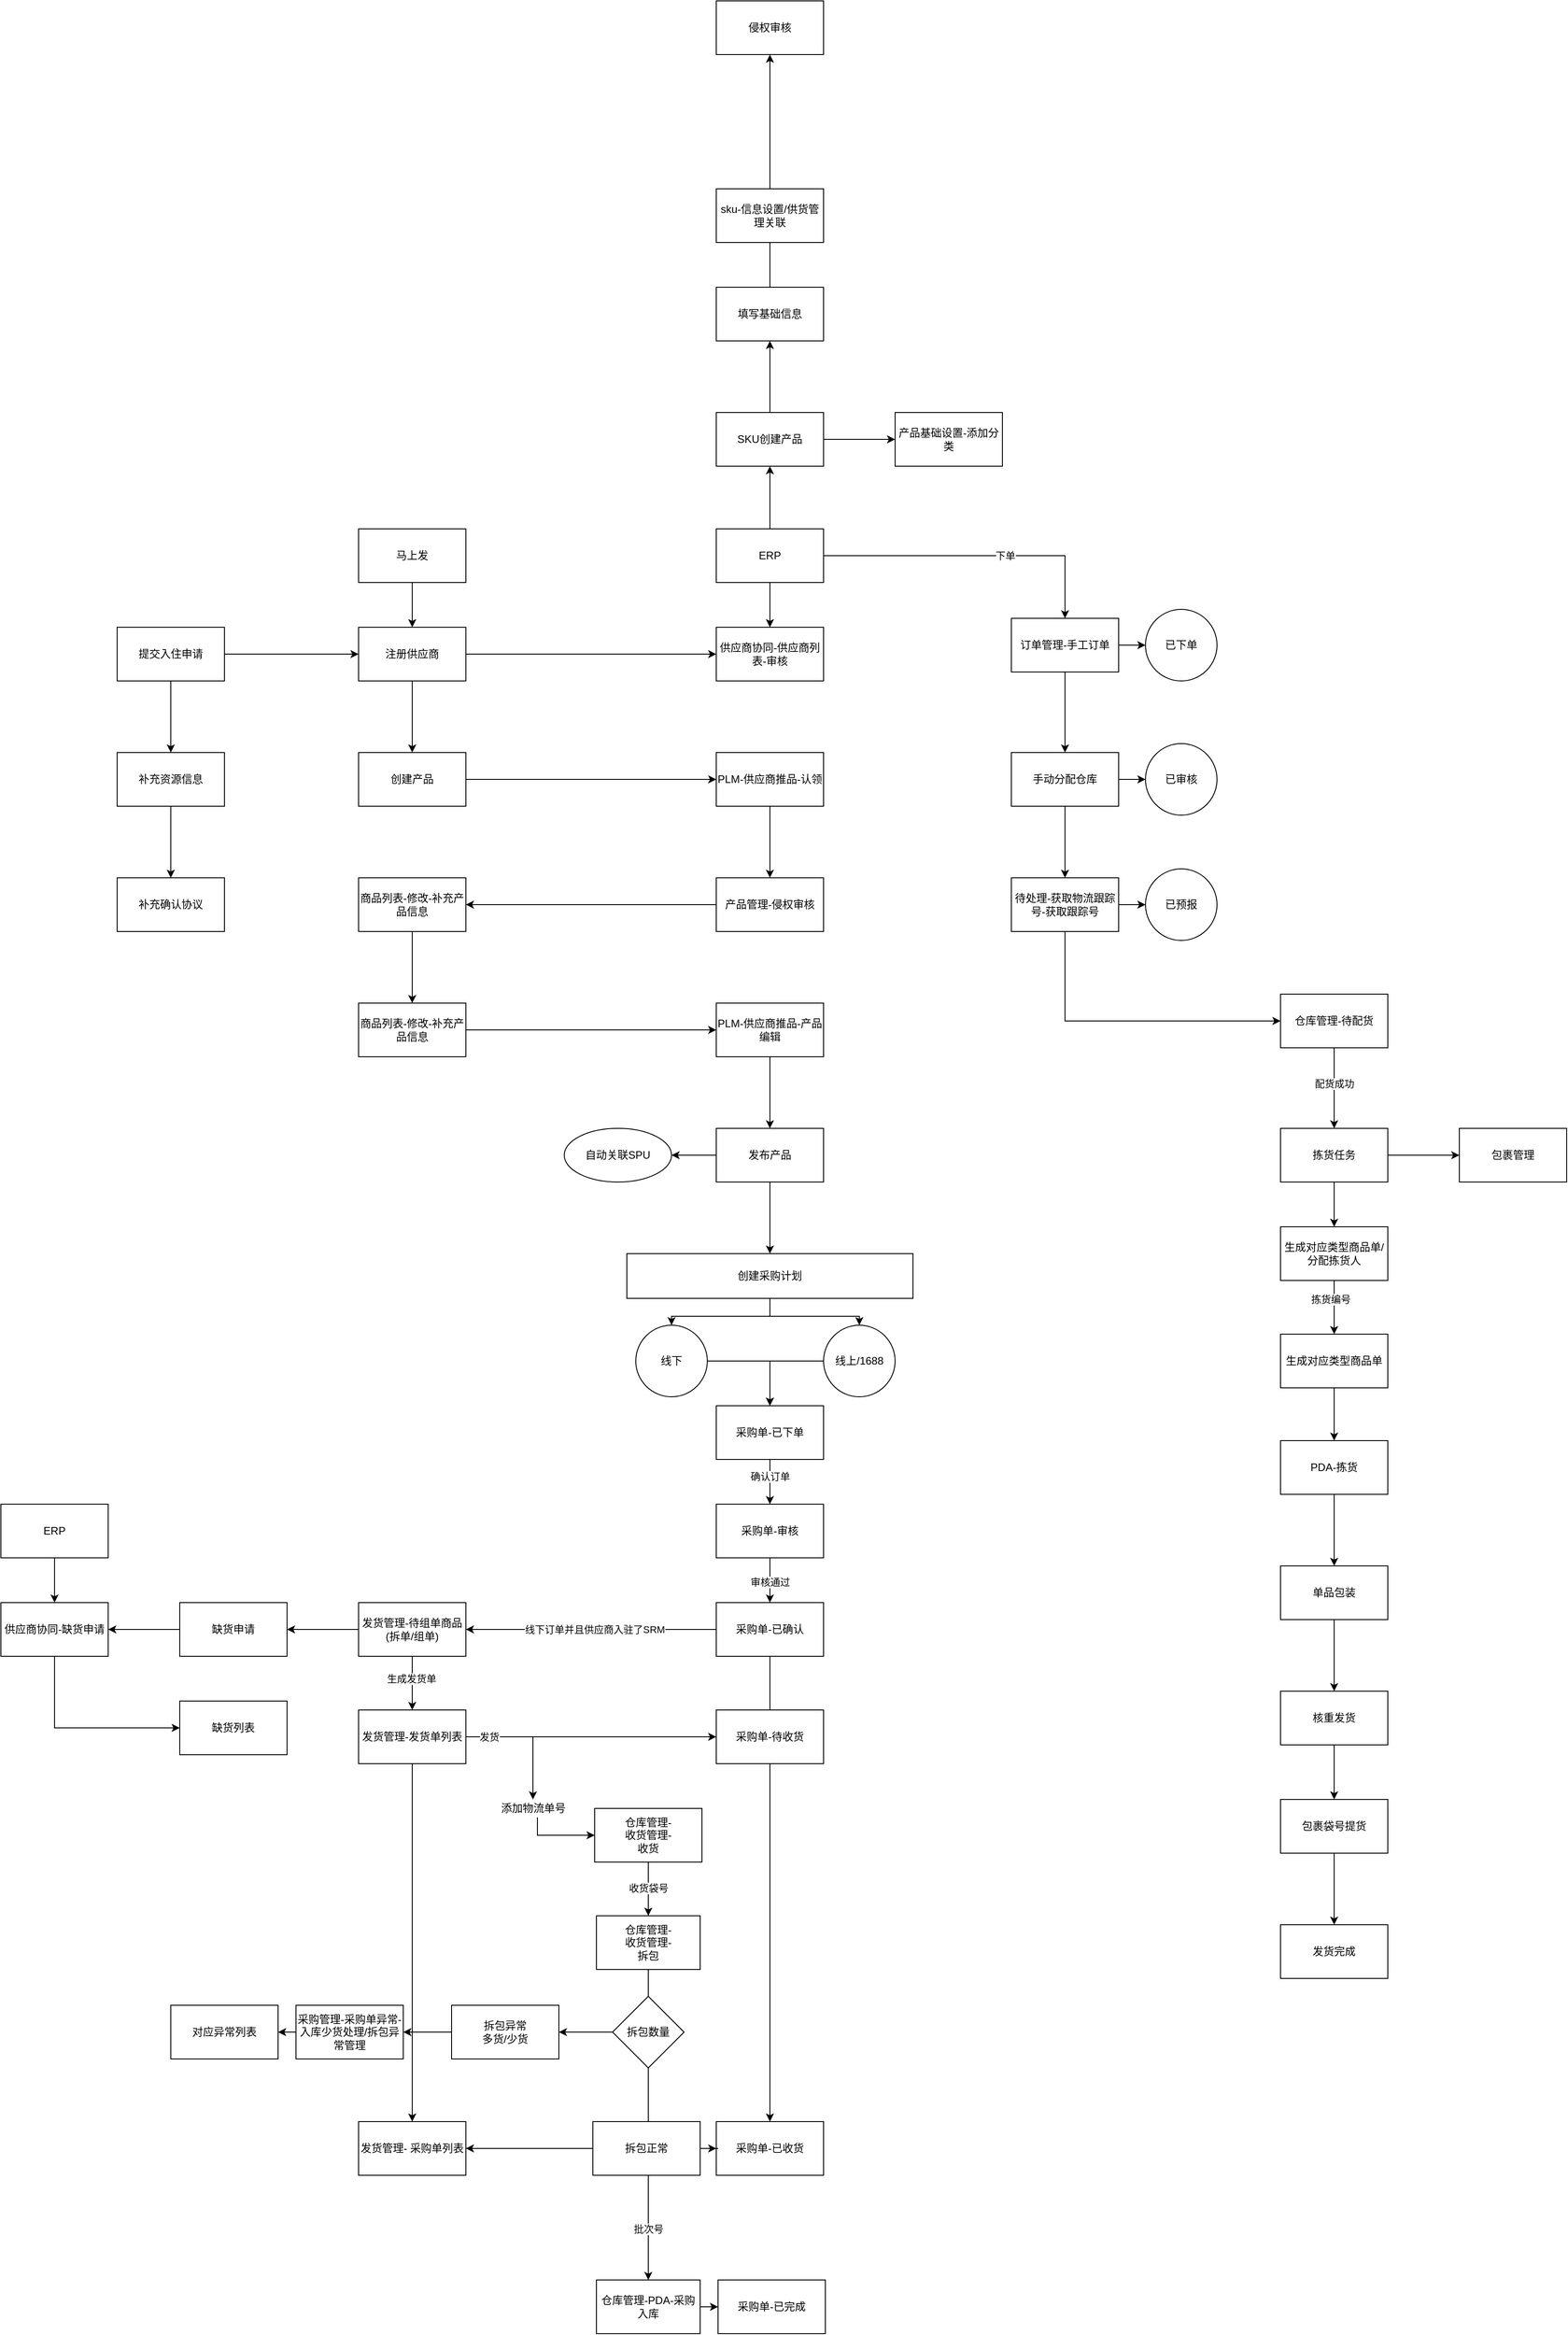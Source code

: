 <mxfile version="14.8.1" type="github">
  <diagram id="C5RBs43oDa-KdzZeNtuy" name="采购">
    <mxGraphModel dx="2015" dy="1806" grid="1" gridSize="10" guides="1" tooltips="1" connect="1" arrows="1" fold="1" page="1" pageScale="1" pageWidth="827" pageHeight="1169" math="0" shadow="0">
      <root>
        <mxCell id="WIyWlLk6GJQsqaUBKTNV-0" />
        <mxCell id="WIyWlLk6GJQsqaUBKTNV-1" parent="WIyWlLk6GJQsqaUBKTNV-0" />
        <mxCell id="5VQq_Yi86SqRbV_rj_R2-6" value="" style="edgeStyle=orthogonalEdgeStyle;rounded=0;orthogonalLoop=1;jettySize=auto;html=1;" parent="WIyWlLk6GJQsqaUBKTNV-1" source="5VQq_Yi86SqRbV_rj_R2-1" target="5VQq_Yi86SqRbV_rj_R2-5" edge="1">
          <mxGeometry relative="1" as="geometry" />
        </mxCell>
        <mxCell id="z5kHraOP9YtIUipex1Oe-70" style="edgeStyle=orthogonalEdgeStyle;rounded=0;orthogonalLoop=1;jettySize=auto;html=1;" edge="1" parent="WIyWlLk6GJQsqaUBKTNV-1" source="5VQq_Yi86SqRbV_rj_R2-1" target="z5kHraOP9YtIUipex1Oe-22">
          <mxGeometry relative="1" as="geometry" />
        </mxCell>
        <mxCell id="z5kHraOP9YtIUipex1Oe-72" value="下单" style="edgeLabel;html=1;align=center;verticalAlign=middle;resizable=0;points=[];" vertex="1" connectable="0" parent="z5kHraOP9YtIUipex1Oe-70">
          <mxGeometry x="0.192" relative="1" as="geometry">
            <mxPoint as="offset" />
          </mxGeometry>
        </mxCell>
        <mxCell id="z5kHraOP9YtIUipex1Oe-84" value="" style="edgeStyle=orthogonalEdgeStyle;rounded=0;orthogonalLoop=1;jettySize=auto;html=1;" edge="1" parent="WIyWlLk6GJQsqaUBKTNV-1" source="5VQq_Yi86SqRbV_rj_R2-1" target="z5kHraOP9YtIUipex1Oe-78">
          <mxGeometry relative="1" as="geometry" />
        </mxCell>
        <mxCell id="5VQq_Yi86SqRbV_rj_R2-1" value="ERP" style="rounded=0;whiteSpace=wrap;html=1;" parent="WIyWlLk6GJQsqaUBKTNV-1" vertex="1">
          <mxGeometry x="490" y="100" width="120" height="60" as="geometry" />
        </mxCell>
        <mxCell id="5VQq_Yi86SqRbV_rj_R2-4" value="" style="edgeStyle=orthogonalEdgeStyle;rounded=0;orthogonalLoop=1;jettySize=auto;html=1;" parent="WIyWlLk6GJQsqaUBKTNV-1" source="5VQq_Yi86SqRbV_rj_R2-2" target="5VQq_Yi86SqRbV_rj_R2-3" edge="1">
          <mxGeometry relative="1" as="geometry" />
        </mxCell>
        <mxCell id="5VQq_Yi86SqRbV_rj_R2-2" value="马上发" style="rounded=0;whiteSpace=wrap;html=1;" parent="WIyWlLk6GJQsqaUBKTNV-1" vertex="1">
          <mxGeometry x="90" y="100" width="120" height="60" as="geometry" />
        </mxCell>
        <mxCell id="5VQq_Yi86SqRbV_rj_R2-10" style="edgeStyle=orthogonalEdgeStyle;rounded=0;orthogonalLoop=1;jettySize=auto;html=1;entryX=0;entryY=0.5;entryDx=0;entryDy=0;" parent="WIyWlLk6GJQsqaUBKTNV-1" source="5VQq_Yi86SqRbV_rj_R2-3" target="5VQq_Yi86SqRbV_rj_R2-5" edge="1">
          <mxGeometry relative="1" as="geometry" />
        </mxCell>
        <mxCell id="z5kHraOP9YtIUipex1Oe-6" value="" style="edgeStyle=orthogonalEdgeStyle;rounded=0;orthogonalLoop=1;jettySize=auto;html=1;" edge="1" parent="WIyWlLk6GJQsqaUBKTNV-1" source="5VQq_Yi86SqRbV_rj_R2-3" target="z5kHraOP9YtIUipex1Oe-5">
          <mxGeometry relative="1" as="geometry" />
        </mxCell>
        <mxCell id="5VQq_Yi86SqRbV_rj_R2-3" value="注册供应商" style="whiteSpace=wrap;html=1;rounded=0;" parent="WIyWlLk6GJQsqaUBKTNV-1" vertex="1">
          <mxGeometry x="90" y="210" width="120" height="60" as="geometry" />
        </mxCell>
        <mxCell id="5VQq_Yi86SqRbV_rj_R2-5" value="供应商协同-供应商列表-审核" style="rounded=0;whiteSpace=wrap;html=1;" parent="WIyWlLk6GJQsqaUBKTNV-1" vertex="1">
          <mxGeometry x="490" y="210" width="120" height="60" as="geometry" />
        </mxCell>
        <mxCell id="5VQq_Yi86SqRbV_rj_R2-9" style="edgeStyle=orthogonalEdgeStyle;rounded=0;orthogonalLoop=1;jettySize=auto;html=1;" parent="WIyWlLk6GJQsqaUBKTNV-1" source="5VQq_Yi86SqRbV_rj_R2-8" target="5VQq_Yi86SqRbV_rj_R2-3" edge="1">
          <mxGeometry relative="1" as="geometry" />
        </mxCell>
        <mxCell id="z5kHraOP9YtIUipex1Oe-1" value="" style="edgeStyle=orthogonalEdgeStyle;rounded=0;orthogonalLoop=1;jettySize=auto;html=1;" edge="1" parent="WIyWlLk6GJQsqaUBKTNV-1" source="5VQq_Yi86SqRbV_rj_R2-8" target="z5kHraOP9YtIUipex1Oe-0">
          <mxGeometry relative="1" as="geometry" />
        </mxCell>
        <mxCell id="5VQq_Yi86SqRbV_rj_R2-8" value="提交入住申请" style="rounded=0;whiteSpace=wrap;html=1;" parent="WIyWlLk6GJQsqaUBKTNV-1" vertex="1">
          <mxGeometry x="-180" y="210" width="120" height="60" as="geometry" />
        </mxCell>
        <mxCell id="5VQq_Yi86SqRbV_rj_R2-27" style="edgeStyle=orthogonalEdgeStyle;rounded=0;orthogonalLoop=1;jettySize=auto;html=1;entryX=0.5;entryY=0;entryDx=0;entryDy=0;" parent="WIyWlLk6GJQsqaUBKTNV-1" source="5VQq_Yi86SqRbV_rj_R2-11" target="5VQq_Yi86SqRbV_rj_R2-22" edge="1">
          <mxGeometry relative="1" as="geometry" />
        </mxCell>
        <mxCell id="5VQq_Yi86SqRbV_rj_R2-28" style="edgeStyle=orthogonalEdgeStyle;rounded=0;orthogonalLoop=1;jettySize=auto;html=1;" parent="WIyWlLk6GJQsqaUBKTNV-1" source="5VQq_Yi86SqRbV_rj_R2-11" target="5VQq_Yi86SqRbV_rj_R2-23" edge="1">
          <mxGeometry relative="1" as="geometry" />
        </mxCell>
        <mxCell id="5VQq_Yi86SqRbV_rj_R2-11" value="创建采购计划" style="rounded=0;whiteSpace=wrap;html=1;" parent="WIyWlLk6GJQsqaUBKTNV-1" vertex="1">
          <mxGeometry x="390" y="910" width="320" height="50" as="geometry" />
        </mxCell>
        <mxCell id="5VQq_Yi86SqRbV_rj_R2-15" value="" style="edgeStyle=orthogonalEdgeStyle;rounded=0;orthogonalLoop=1;jettySize=auto;html=1;" parent="WIyWlLk6GJQsqaUBKTNV-1" source="5VQq_Yi86SqRbV_rj_R2-12" target="5VQq_Yi86SqRbV_rj_R2-14" edge="1">
          <mxGeometry relative="1" as="geometry" />
        </mxCell>
        <mxCell id="5VQq_Yi86SqRbV_rj_R2-18" value="确认订单" style="edgeLabel;html=1;align=center;verticalAlign=middle;resizable=0;points=[];" parent="5VQq_Yi86SqRbV_rj_R2-15" vertex="1" connectable="0">
          <mxGeometry x="-0.25" relative="1" as="geometry">
            <mxPoint as="offset" />
          </mxGeometry>
        </mxCell>
        <mxCell id="5VQq_Yi86SqRbV_rj_R2-12" value="采购单-已下单" style="rounded=0;whiteSpace=wrap;html=1;" parent="WIyWlLk6GJQsqaUBKTNV-1" vertex="1">
          <mxGeometry x="490" y="1080" width="120" height="60" as="geometry" />
        </mxCell>
        <mxCell id="5VQq_Yi86SqRbV_rj_R2-17" value="" style="edgeStyle=orthogonalEdgeStyle;rounded=0;orthogonalLoop=1;jettySize=auto;html=1;" parent="WIyWlLk6GJQsqaUBKTNV-1" source="5VQq_Yi86SqRbV_rj_R2-14" target="5VQq_Yi86SqRbV_rj_R2-16" edge="1">
          <mxGeometry relative="1" as="geometry" />
        </mxCell>
        <mxCell id="5VQq_Yi86SqRbV_rj_R2-19" value="审核通过" style="edgeLabel;html=1;align=center;verticalAlign=middle;resizable=0;points=[];" parent="5VQq_Yi86SqRbV_rj_R2-17" vertex="1" connectable="0">
          <mxGeometry x="0.067" relative="1" as="geometry">
            <mxPoint as="offset" />
          </mxGeometry>
        </mxCell>
        <mxCell id="5VQq_Yi86SqRbV_rj_R2-14" value="采购单-审核" style="rounded=0;whiteSpace=wrap;html=1;" parent="WIyWlLk6GJQsqaUBKTNV-1" vertex="1">
          <mxGeometry x="490" y="1190" width="120" height="60" as="geometry" />
        </mxCell>
        <mxCell id="5VQq_Yi86SqRbV_rj_R2-33" style="edgeStyle=orthogonalEdgeStyle;rounded=0;orthogonalLoop=1;jettySize=auto;html=1;entryX=1;entryY=0.5;entryDx=0;entryDy=0;" parent="WIyWlLk6GJQsqaUBKTNV-1" source="5VQq_Yi86SqRbV_rj_R2-16" target="5VQq_Yi86SqRbV_rj_R2-29" edge="1">
          <mxGeometry relative="1" as="geometry" />
        </mxCell>
        <mxCell id="cpjBSySC3DaaWJ_K8g3B-0" value="线下订单并且供应商入驻了SRM" style="edgeLabel;html=1;align=center;verticalAlign=middle;resizable=0;points=[];" parent="5VQq_Yi86SqRbV_rj_R2-33" vertex="1" connectable="0">
          <mxGeometry x="0.2" y="-4" relative="1" as="geometry">
            <mxPoint x="32" y="4" as="offset" />
          </mxGeometry>
        </mxCell>
        <mxCell id="5VQq_Yi86SqRbV_rj_R2-53" value="" style="edgeStyle=orthogonalEdgeStyle;rounded=0;orthogonalLoop=1;jettySize=auto;html=1;" parent="WIyWlLk6GJQsqaUBKTNV-1" source="5VQq_Yi86SqRbV_rj_R2-16" target="5VQq_Yi86SqRbV_rj_R2-52" edge="1">
          <mxGeometry relative="1" as="geometry" />
        </mxCell>
        <mxCell id="5VQq_Yi86SqRbV_rj_R2-16" value="采购单-已确认" style="rounded=0;whiteSpace=wrap;html=1;" parent="WIyWlLk6GJQsqaUBKTNV-1" vertex="1">
          <mxGeometry x="490" y="1300" width="120" height="60" as="geometry" />
        </mxCell>
        <mxCell id="5VQq_Yi86SqRbV_rj_R2-24" style="edgeStyle=orthogonalEdgeStyle;rounded=0;orthogonalLoop=1;jettySize=auto;html=1;" parent="WIyWlLk6GJQsqaUBKTNV-1" source="5VQq_Yi86SqRbV_rj_R2-22" target="5VQq_Yi86SqRbV_rj_R2-12" edge="1">
          <mxGeometry relative="1" as="geometry" />
        </mxCell>
        <mxCell id="5VQq_Yi86SqRbV_rj_R2-22" value="线下" style="ellipse;whiteSpace=wrap;html=1;aspect=fixed;" parent="WIyWlLk6GJQsqaUBKTNV-1" vertex="1">
          <mxGeometry x="400" y="990" width="80" height="80" as="geometry" />
        </mxCell>
        <mxCell id="5VQq_Yi86SqRbV_rj_R2-25" style="edgeStyle=orthogonalEdgeStyle;rounded=0;orthogonalLoop=1;jettySize=auto;html=1;entryX=0.5;entryY=0;entryDx=0;entryDy=0;" parent="WIyWlLk6GJQsqaUBKTNV-1" source="5VQq_Yi86SqRbV_rj_R2-23" target="5VQq_Yi86SqRbV_rj_R2-12" edge="1">
          <mxGeometry relative="1" as="geometry">
            <Array as="points">
              <mxPoint x="550" y="1030" />
            </Array>
          </mxGeometry>
        </mxCell>
        <mxCell id="5VQq_Yi86SqRbV_rj_R2-23" value="线上/1688" style="ellipse;whiteSpace=wrap;html=1;aspect=fixed;" parent="WIyWlLk6GJQsqaUBKTNV-1" vertex="1">
          <mxGeometry x="610" y="990" width="80" height="80" as="geometry" />
        </mxCell>
        <mxCell id="5VQq_Yi86SqRbV_rj_R2-34" value="" style="edgeStyle=orthogonalEdgeStyle;rounded=0;orthogonalLoop=1;jettySize=auto;html=1;" parent="WIyWlLk6GJQsqaUBKTNV-1" source="5VQq_Yi86SqRbV_rj_R2-29" target="5VQq_Yi86SqRbV_rj_R2-32" edge="1">
          <mxGeometry relative="1" as="geometry" />
        </mxCell>
        <mxCell id="5VQq_Yi86SqRbV_rj_R2-35" value="生成发货单" style="edgeLabel;html=1;align=center;verticalAlign=middle;resizable=0;points=[];" parent="5VQq_Yi86SqRbV_rj_R2-34" vertex="1" connectable="0">
          <mxGeometry x="-0.167" y="-1" relative="1" as="geometry">
            <mxPoint as="offset" />
          </mxGeometry>
        </mxCell>
        <mxCell id="z5kHraOP9YtIUipex1Oe-86" value="" style="edgeStyle=orthogonalEdgeStyle;rounded=0;orthogonalLoop=1;jettySize=auto;html=1;" edge="1" parent="WIyWlLk6GJQsqaUBKTNV-1" source="5VQq_Yi86SqRbV_rj_R2-29" target="z5kHraOP9YtIUipex1Oe-85">
          <mxGeometry relative="1" as="geometry" />
        </mxCell>
        <mxCell id="5VQq_Yi86SqRbV_rj_R2-29" value="发货管理-待组单商品&lt;br&gt;(拆单/组单)" style="rounded=0;whiteSpace=wrap;html=1;" parent="WIyWlLk6GJQsqaUBKTNV-1" vertex="1">
          <mxGeometry x="90" y="1300" width="120" height="60" as="geometry" />
        </mxCell>
        <mxCell id="5VQq_Yi86SqRbV_rj_R2-50" value="" style="edgeStyle=orthogonalEdgeStyle;rounded=0;orthogonalLoop=1;jettySize=auto;html=1;" parent="WIyWlLk6GJQsqaUBKTNV-1" source="5VQq_Yi86SqRbV_rj_R2-32" target="5VQq_Yi86SqRbV_rj_R2-36" edge="1">
          <mxGeometry relative="1" as="geometry" />
        </mxCell>
        <mxCell id="5VQq_Yi86SqRbV_rj_R2-55" value="" style="edgeStyle=orthogonalEdgeStyle;rounded=0;orthogonalLoop=1;jettySize=auto;html=1;" parent="WIyWlLk6GJQsqaUBKTNV-1" source="5VQq_Yi86SqRbV_rj_R2-32" target="5VQq_Yi86SqRbV_rj_R2-54" edge="1">
          <mxGeometry relative="1" as="geometry" />
        </mxCell>
        <mxCell id="cpjBSySC3DaaWJ_K8g3B-3" style="edgeStyle=orthogonalEdgeStyle;rounded=0;orthogonalLoop=1;jettySize=auto;html=1;" parent="WIyWlLk6GJQsqaUBKTNV-1" source="5VQq_Yi86SqRbV_rj_R2-32" target="cpjBSySC3DaaWJ_K8g3B-1" edge="1">
          <mxGeometry relative="1" as="geometry" />
        </mxCell>
        <mxCell id="cpjBSySC3DaaWJ_K8g3B-4" value="发货" style="edgeLabel;html=1;align=center;verticalAlign=middle;resizable=0;points=[];" parent="cpjBSySC3DaaWJ_K8g3B-3" vertex="1" connectable="0">
          <mxGeometry x="-0.814" relative="1" as="geometry">
            <mxPoint as="offset" />
          </mxGeometry>
        </mxCell>
        <mxCell id="5VQq_Yi86SqRbV_rj_R2-32" value="发货管理-发货单列表" style="rounded=0;whiteSpace=wrap;html=1;" parent="WIyWlLk6GJQsqaUBKTNV-1" vertex="1">
          <mxGeometry x="90" y="1420" width="120" height="60" as="geometry" />
        </mxCell>
        <mxCell id="cpjBSySC3DaaWJ_K8g3B-14" value="" style="edgeStyle=orthogonalEdgeStyle;rounded=0;orthogonalLoop=1;jettySize=auto;html=1;" parent="WIyWlLk6GJQsqaUBKTNV-1" source="5VQq_Yi86SqRbV_rj_R2-37" target="5VQq_Yi86SqRbV_rj_R2-42" edge="1">
          <mxGeometry relative="1" as="geometry" />
        </mxCell>
        <mxCell id="cpjBSySC3DaaWJ_K8g3B-23" value="收货袋号" style="edgeLabel;html=1;align=center;verticalAlign=middle;resizable=0;points=[];" parent="cpjBSySC3DaaWJ_K8g3B-14" vertex="1" connectable="0">
          <mxGeometry x="-0.043" y="-3" relative="1" as="geometry">
            <mxPoint x="3" as="offset" />
          </mxGeometry>
        </mxCell>
        <mxCell id="5VQq_Yi86SqRbV_rj_R2-37" value="仓库管理-&lt;br&gt;收货管理-&lt;br&gt;收货" style="rounded=0;whiteSpace=wrap;html=1;" parent="WIyWlLk6GJQsqaUBKTNV-1" vertex="1">
          <mxGeometry x="354" y="1530" width="120" height="60" as="geometry" />
        </mxCell>
        <mxCell id="5VQq_Yi86SqRbV_rj_R2-49" value="" style="edgeStyle=orthogonalEdgeStyle;rounded=0;orthogonalLoop=1;jettySize=auto;html=1;" parent="WIyWlLk6GJQsqaUBKTNV-1" source="5VQq_Yi86SqRbV_rj_R2-36" target="5VQq_Yi86SqRbV_rj_R2-37" edge="1">
          <mxGeometry relative="1" as="geometry">
            <Array as="points">
              <mxPoint x="290" y="1520" />
            </Array>
          </mxGeometry>
        </mxCell>
        <mxCell id="5VQq_Yi86SqRbV_rj_R2-36" value="添加物流单号" style="text;html=1;align=center;verticalAlign=middle;resizable=0;points=[];autosize=1;strokeColor=none;" parent="WIyWlLk6GJQsqaUBKTNV-1" vertex="1">
          <mxGeometry x="240" y="1520" width="90" height="20" as="geometry" />
        </mxCell>
        <mxCell id="5VQq_Yi86SqRbV_rj_R2-46" style="edgeStyle=orthogonalEdgeStyle;rounded=0;orthogonalLoop=1;jettySize=auto;html=1;entryX=0.5;entryY=0;entryDx=0;entryDy=0;startArrow=none;" parent="WIyWlLk6GJQsqaUBKTNV-1" source="cpjBSySC3DaaWJ_K8g3B-9" target="5VQq_Yi86SqRbV_rj_R2-45" edge="1">
          <mxGeometry relative="1" as="geometry" />
        </mxCell>
        <mxCell id="5VQq_Yi86SqRbV_rj_R2-47" value="批次号" style="edgeLabel;html=1;align=center;verticalAlign=middle;resizable=0;points=[];" parent="5VQq_Yi86SqRbV_rj_R2-46" vertex="1" connectable="0">
          <mxGeometry x="0.333" y="1" relative="1" as="geometry">
            <mxPoint x="-1" y="22" as="offset" />
          </mxGeometry>
        </mxCell>
        <mxCell id="5VQq_Yi86SqRbV_rj_R2-42" value="仓库管理-&lt;br&gt;收货管理-&lt;br&gt;拆包" style="rounded=0;whiteSpace=wrap;html=1;" parent="WIyWlLk6GJQsqaUBKTNV-1" vertex="1">
          <mxGeometry x="356" y="1650" width="116" height="60" as="geometry" />
        </mxCell>
        <mxCell id="5VQq_Yi86SqRbV_rj_R2-61" value="" style="edgeStyle=orthogonalEdgeStyle;rounded=0;orthogonalLoop=1;jettySize=auto;html=1;" parent="WIyWlLk6GJQsqaUBKTNV-1" source="5VQq_Yi86SqRbV_rj_R2-45" target="5VQq_Yi86SqRbV_rj_R2-58" edge="1">
          <mxGeometry relative="1" as="geometry" />
        </mxCell>
        <mxCell id="5VQq_Yi86SqRbV_rj_R2-45" value="仓库管理-PDA-采购入库" style="rounded=0;whiteSpace=wrap;html=1;" parent="WIyWlLk6GJQsqaUBKTNV-1" vertex="1">
          <mxGeometry x="356" y="2057" width="116" height="60" as="geometry" />
        </mxCell>
        <mxCell id="5VQq_Yi86SqRbV_rj_R2-52" value="采购单-已收货" style="rounded=0;whiteSpace=wrap;html=1;" parent="WIyWlLk6GJQsqaUBKTNV-1" vertex="1">
          <mxGeometry x="490" y="1880" width="120" height="60" as="geometry" />
        </mxCell>
        <mxCell id="5VQq_Yi86SqRbV_rj_R2-54" value="发货管理- 采购单列表" style="rounded=0;whiteSpace=wrap;html=1;" parent="WIyWlLk6GJQsqaUBKTNV-1" vertex="1">
          <mxGeometry x="90" y="1880" width="120" height="60" as="geometry" />
        </mxCell>
        <mxCell id="5VQq_Yi86SqRbV_rj_R2-58" value="采购单-已完成" style="rounded=0;whiteSpace=wrap;html=1;" parent="WIyWlLk6GJQsqaUBKTNV-1" vertex="1">
          <mxGeometry x="492" y="2057" width="120" height="60" as="geometry" />
        </mxCell>
        <mxCell id="cpjBSySC3DaaWJ_K8g3B-1" value="采购单-待收货" style="rounded=0;whiteSpace=wrap;html=1;" parent="WIyWlLk6GJQsqaUBKTNV-1" vertex="1">
          <mxGeometry x="490" y="1420" width="120" height="60" as="geometry" />
        </mxCell>
        <mxCell id="cpjBSySC3DaaWJ_K8g3B-18" value="" style="edgeStyle=orthogonalEdgeStyle;rounded=0;orthogonalLoop=1;jettySize=auto;html=1;" parent="WIyWlLk6GJQsqaUBKTNV-1" source="cpjBSySC3DaaWJ_K8g3B-9" target="cpjBSySC3DaaWJ_K8g3B-17" edge="1">
          <mxGeometry relative="1" as="geometry" />
        </mxCell>
        <mxCell id="cpjBSySC3DaaWJ_K8g3B-9" value="&lt;span&gt;拆包数量&lt;/span&gt;" style="rhombus;whiteSpace=wrap;html=1;" parent="WIyWlLk6GJQsqaUBKTNV-1" vertex="1">
          <mxGeometry x="374" y="1740" width="80" height="80" as="geometry" />
        </mxCell>
        <mxCell id="cpjBSySC3DaaWJ_K8g3B-10" value="" style="edgeStyle=orthogonalEdgeStyle;rounded=0;orthogonalLoop=1;jettySize=auto;html=1;entryX=0.5;entryY=0;entryDx=0;entryDy=0;endArrow=none;" parent="WIyWlLk6GJQsqaUBKTNV-1" source="5VQq_Yi86SqRbV_rj_R2-42" target="cpjBSySC3DaaWJ_K8g3B-9" edge="1">
          <mxGeometry relative="1" as="geometry">
            <mxPoint x="412" y="1800" as="sourcePoint" />
            <mxPoint x="412" y="1955" as="targetPoint" />
          </mxGeometry>
        </mxCell>
        <mxCell id="cpjBSySC3DaaWJ_K8g3B-19" value="" style="edgeStyle=orthogonalEdgeStyle;rounded=0;orthogonalLoop=1;jettySize=auto;html=1;" parent="WIyWlLk6GJQsqaUBKTNV-1" source="cpjBSySC3DaaWJ_K8g3B-16" target="5VQq_Yi86SqRbV_rj_R2-52" edge="1">
          <mxGeometry relative="1" as="geometry" />
        </mxCell>
        <mxCell id="cpjBSySC3DaaWJ_K8g3B-20" style="edgeStyle=orthogonalEdgeStyle;rounded=0;orthogonalLoop=1;jettySize=auto;html=1;" parent="WIyWlLk6GJQsqaUBKTNV-1" source="cpjBSySC3DaaWJ_K8g3B-16" target="5VQq_Yi86SqRbV_rj_R2-54" edge="1">
          <mxGeometry relative="1" as="geometry" />
        </mxCell>
        <mxCell id="cpjBSySC3DaaWJ_K8g3B-16" value="拆包正常" style="rounded=0;whiteSpace=wrap;html=1;" parent="WIyWlLk6GJQsqaUBKTNV-1" vertex="1">
          <mxGeometry x="352" y="1880" width="120" height="60" as="geometry" />
        </mxCell>
        <mxCell id="z5kHraOP9YtIUipex1Oe-98" value="" style="edgeStyle=orthogonalEdgeStyle;rounded=0;orthogonalLoop=1;jettySize=auto;html=1;" edge="1" parent="WIyWlLk6GJQsqaUBKTNV-1" source="cpjBSySC3DaaWJ_K8g3B-17" target="z5kHraOP9YtIUipex1Oe-97">
          <mxGeometry relative="1" as="geometry" />
        </mxCell>
        <mxCell id="cpjBSySC3DaaWJ_K8g3B-17" value="拆包异常&lt;br&gt;多货/少货" style="whiteSpace=wrap;html=1;" parent="WIyWlLk6GJQsqaUBKTNV-1" vertex="1">
          <mxGeometry x="194" y="1750" width="120" height="60" as="geometry" />
        </mxCell>
        <mxCell id="z5kHraOP9YtIUipex1Oe-3" value="" style="edgeStyle=orthogonalEdgeStyle;rounded=0;orthogonalLoop=1;jettySize=auto;html=1;" edge="1" parent="WIyWlLk6GJQsqaUBKTNV-1" source="z5kHraOP9YtIUipex1Oe-0" target="z5kHraOP9YtIUipex1Oe-2">
          <mxGeometry relative="1" as="geometry" />
        </mxCell>
        <mxCell id="z5kHraOP9YtIUipex1Oe-0" value="补充资源信息" style="rounded=0;whiteSpace=wrap;html=1;" vertex="1" parent="WIyWlLk6GJQsqaUBKTNV-1">
          <mxGeometry x="-180" y="350" width="120" height="60" as="geometry" />
        </mxCell>
        <mxCell id="z5kHraOP9YtIUipex1Oe-2" value="补充确认协议" style="rounded=0;whiteSpace=wrap;html=1;" vertex="1" parent="WIyWlLk6GJQsqaUBKTNV-1">
          <mxGeometry x="-180" y="490" width="120" height="60" as="geometry" />
        </mxCell>
        <mxCell id="z5kHraOP9YtIUipex1Oe-8" value="" style="edgeStyle=orthogonalEdgeStyle;rounded=0;orthogonalLoop=1;jettySize=auto;html=1;" edge="1" parent="WIyWlLk6GJQsqaUBKTNV-1" source="z5kHraOP9YtIUipex1Oe-5" target="z5kHraOP9YtIUipex1Oe-7">
          <mxGeometry relative="1" as="geometry" />
        </mxCell>
        <mxCell id="z5kHraOP9YtIUipex1Oe-5" value="创建产品" style="whiteSpace=wrap;html=1;rounded=0;" vertex="1" parent="WIyWlLk6GJQsqaUBKTNV-1">
          <mxGeometry x="90" y="350" width="120" height="60" as="geometry" />
        </mxCell>
        <mxCell id="z5kHraOP9YtIUipex1Oe-10" value="" style="edgeStyle=orthogonalEdgeStyle;rounded=0;orthogonalLoop=1;jettySize=auto;html=1;" edge="1" parent="WIyWlLk6GJQsqaUBKTNV-1" source="z5kHraOP9YtIUipex1Oe-7" target="z5kHraOP9YtIUipex1Oe-9">
          <mxGeometry relative="1" as="geometry" />
        </mxCell>
        <mxCell id="z5kHraOP9YtIUipex1Oe-7" value="PLM-供应商推品-认领" style="whiteSpace=wrap;html=1;rounded=0;" vertex="1" parent="WIyWlLk6GJQsqaUBKTNV-1">
          <mxGeometry x="490" y="350" width="120" height="60" as="geometry" />
        </mxCell>
        <mxCell id="z5kHraOP9YtIUipex1Oe-12" value="" style="edgeStyle=orthogonalEdgeStyle;rounded=0;orthogonalLoop=1;jettySize=auto;html=1;" edge="1" parent="WIyWlLk6GJQsqaUBKTNV-1" source="z5kHraOP9YtIUipex1Oe-9" target="z5kHraOP9YtIUipex1Oe-11">
          <mxGeometry relative="1" as="geometry" />
        </mxCell>
        <mxCell id="z5kHraOP9YtIUipex1Oe-9" value="产品管理-侵权审核" style="whiteSpace=wrap;html=1;rounded=0;" vertex="1" parent="WIyWlLk6GJQsqaUBKTNV-1">
          <mxGeometry x="490" y="490" width="120" height="60" as="geometry" />
        </mxCell>
        <mxCell id="z5kHraOP9YtIUipex1Oe-15" value="" style="edgeStyle=orthogonalEdgeStyle;rounded=0;orthogonalLoop=1;jettySize=auto;html=1;" edge="1" parent="WIyWlLk6GJQsqaUBKTNV-1" source="z5kHraOP9YtIUipex1Oe-11" target="z5kHraOP9YtIUipex1Oe-14">
          <mxGeometry relative="1" as="geometry" />
        </mxCell>
        <mxCell id="z5kHraOP9YtIUipex1Oe-11" value="商品列表-修改-补充产品信息" style="whiteSpace=wrap;html=1;rounded=0;" vertex="1" parent="WIyWlLk6GJQsqaUBKTNV-1">
          <mxGeometry x="90" y="490" width="120" height="60" as="geometry" />
        </mxCell>
        <mxCell id="z5kHraOP9YtIUipex1Oe-19" value="" style="edgeStyle=orthogonalEdgeStyle;rounded=0;orthogonalLoop=1;jettySize=auto;html=1;" edge="1" parent="WIyWlLk6GJQsqaUBKTNV-1" source="z5kHraOP9YtIUipex1Oe-14">
          <mxGeometry relative="1" as="geometry">
            <mxPoint x="490" y="660" as="targetPoint" />
          </mxGeometry>
        </mxCell>
        <mxCell id="z5kHraOP9YtIUipex1Oe-14" value="商品列表-修改-补充产品信息" style="whiteSpace=wrap;html=1;rounded=0;" vertex="1" parent="WIyWlLk6GJQsqaUBKTNV-1">
          <mxGeometry x="90" y="630" width="120" height="60" as="geometry" />
        </mxCell>
        <mxCell id="z5kHraOP9YtIUipex1Oe-21" value="" style="edgeStyle=orthogonalEdgeStyle;rounded=0;orthogonalLoop=1;jettySize=auto;html=1;" edge="1" parent="WIyWlLk6GJQsqaUBKTNV-1" source="z5kHraOP9YtIUipex1Oe-16" target="z5kHraOP9YtIUipex1Oe-20">
          <mxGeometry relative="1" as="geometry" />
        </mxCell>
        <mxCell id="z5kHraOP9YtIUipex1Oe-16" value="PLM-供应商推品-产品编辑" style="whiteSpace=wrap;html=1;rounded=0;" vertex="1" parent="WIyWlLk6GJQsqaUBKTNV-1">
          <mxGeometry x="490" y="630" width="120" height="60" as="geometry" />
        </mxCell>
        <mxCell id="z5kHraOP9YtIUipex1Oe-23" value="" style="edgeStyle=orthogonalEdgeStyle;rounded=0;orthogonalLoop=1;jettySize=auto;html=1;" edge="1" parent="WIyWlLk6GJQsqaUBKTNV-1" source="z5kHraOP9YtIUipex1Oe-20" target="5VQq_Yi86SqRbV_rj_R2-11">
          <mxGeometry relative="1" as="geometry" />
        </mxCell>
        <mxCell id="z5kHraOP9YtIUipex1Oe-25" value="" style="edgeStyle=orthogonalEdgeStyle;rounded=0;orthogonalLoop=1;jettySize=auto;html=1;" edge="1" parent="WIyWlLk6GJQsqaUBKTNV-1" source="z5kHraOP9YtIUipex1Oe-20" target="z5kHraOP9YtIUipex1Oe-24">
          <mxGeometry relative="1" as="geometry" />
        </mxCell>
        <mxCell id="z5kHraOP9YtIUipex1Oe-20" value="发布产品" style="whiteSpace=wrap;html=1;rounded=0;" vertex="1" parent="WIyWlLk6GJQsqaUBKTNV-1">
          <mxGeometry x="490" y="770" width="120" height="60" as="geometry" />
        </mxCell>
        <mxCell id="z5kHraOP9YtIUipex1Oe-39" value="" style="edgeStyle=orthogonalEdgeStyle;rounded=0;orthogonalLoop=1;jettySize=auto;html=1;" edge="1" parent="WIyWlLk6GJQsqaUBKTNV-1" source="z5kHraOP9YtIUipex1Oe-22" target="z5kHraOP9YtIUipex1Oe-26">
          <mxGeometry relative="1" as="geometry" />
        </mxCell>
        <mxCell id="z5kHraOP9YtIUipex1Oe-44" value="" style="edgeStyle=orthogonalEdgeStyle;rounded=0;orthogonalLoop=1;jettySize=auto;html=1;" edge="1" parent="WIyWlLk6GJQsqaUBKTNV-1" source="z5kHraOP9YtIUipex1Oe-22" target="z5kHraOP9YtIUipex1Oe-40">
          <mxGeometry relative="1" as="geometry" />
        </mxCell>
        <mxCell id="z5kHraOP9YtIUipex1Oe-22" value="订单管理-手工订单" style="rounded=0;whiteSpace=wrap;html=1;" vertex="1" parent="WIyWlLk6GJQsqaUBKTNV-1">
          <mxGeometry x="820" y="200" width="120" height="60" as="geometry" />
        </mxCell>
        <mxCell id="z5kHraOP9YtIUipex1Oe-24" value="自动关联SPU" style="ellipse;whiteSpace=wrap;html=1;rounded=0;" vertex="1" parent="WIyWlLk6GJQsqaUBKTNV-1">
          <mxGeometry x="320" y="770" width="120" height="60" as="geometry" />
        </mxCell>
        <mxCell id="z5kHraOP9YtIUipex1Oe-31" value="" style="edgeStyle=orthogonalEdgeStyle;rounded=0;orthogonalLoop=1;jettySize=auto;html=1;" edge="1" parent="WIyWlLk6GJQsqaUBKTNV-1" source="z5kHraOP9YtIUipex1Oe-26" target="z5kHraOP9YtIUipex1Oe-30">
          <mxGeometry relative="1" as="geometry" />
        </mxCell>
        <mxCell id="z5kHraOP9YtIUipex1Oe-45" value="" style="edgeStyle=orthogonalEdgeStyle;rounded=0;orthogonalLoop=1;jettySize=auto;html=1;" edge="1" parent="WIyWlLk6GJQsqaUBKTNV-1" source="z5kHraOP9YtIUipex1Oe-26" target="z5kHraOP9YtIUipex1Oe-41">
          <mxGeometry relative="1" as="geometry" />
        </mxCell>
        <mxCell id="z5kHraOP9YtIUipex1Oe-26" value="手动分配仓库" style="rounded=0;whiteSpace=wrap;html=1;" vertex="1" parent="WIyWlLk6GJQsqaUBKTNV-1">
          <mxGeometry x="820" y="350" width="120" height="60" as="geometry" />
        </mxCell>
        <mxCell id="z5kHraOP9YtIUipex1Oe-46" value="" style="edgeStyle=orthogonalEdgeStyle;rounded=0;orthogonalLoop=1;jettySize=auto;html=1;" edge="1" parent="WIyWlLk6GJQsqaUBKTNV-1" source="z5kHraOP9YtIUipex1Oe-30" target="z5kHraOP9YtIUipex1Oe-42">
          <mxGeometry relative="1" as="geometry" />
        </mxCell>
        <mxCell id="z5kHraOP9YtIUipex1Oe-49" value="" style="edgeStyle=orthogonalEdgeStyle;rounded=0;orthogonalLoop=1;jettySize=auto;html=1;" edge="1" parent="WIyWlLk6GJQsqaUBKTNV-1" source="z5kHraOP9YtIUipex1Oe-30" target="z5kHraOP9YtIUipex1Oe-48">
          <mxGeometry relative="1" as="geometry">
            <Array as="points">
              <mxPoint x="880" y="650" />
            </Array>
          </mxGeometry>
        </mxCell>
        <mxCell id="z5kHraOP9YtIUipex1Oe-30" value="待处理-获取物流跟踪号-获取跟踪号" style="rounded=0;whiteSpace=wrap;html=1;" vertex="1" parent="WIyWlLk6GJQsqaUBKTNV-1">
          <mxGeometry x="820" y="490" width="120" height="60" as="geometry" />
        </mxCell>
        <mxCell id="z5kHraOP9YtIUipex1Oe-40" value="已下单" style="ellipse;whiteSpace=wrap;html=1;aspect=fixed;" vertex="1" parent="WIyWlLk6GJQsqaUBKTNV-1">
          <mxGeometry x="970" y="190" width="80" height="80" as="geometry" />
        </mxCell>
        <mxCell id="z5kHraOP9YtIUipex1Oe-41" value="已审核" style="ellipse;whiteSpace=wrap;html=1;aspect=fixed;" vertex="1" parent="WIyWlLk6GJQsqaUBKTNV-1">
          <mxGeometry x="970" y="340" width="80" height="80" as="geometry" />
        </mxCell>
        <mxCell id="z5kHraOP9YtIUipex1Oe-42" value="已预报" style="ellipse;whiteSpace=wrap;html=1;aspect=fixed;" vertex="1" parent="WIyWlLk6GJQsqaUBKTNV-1">
          <mxGeometry x="970" y="480" width="80" height="80" as="geometry" />
        </mxCell>
        <mxCell id="z5kHraOP9YtIUipex1Oe-51" value="" style="edgeStyle=orthogonalEdgeStyle;rounded=0;orthogonalLoop=1;jettySize=auto;html=1;" edge="1" parent="WIyWlLk6GJQsqaUBKTNV-1" source="z5kHraOP9YtIUipex1Oe-48" target="z5kHraOP9YtIUipex1Oe-50">
          <mxGeometry relative="1" as="geometry" />
        </mxCell>
        <mxCell id="z5kHraOP9YtIUipex1Oe-52" value="配货成功" style="edgeLabel;html=1;align=center;verticalAlign=middle;resizable=0;points=[];" vertex="1" connectable="0" parent="z5kHraOP9YtIUipex1Oe-51">
          <mxGeometry x="-0.25" y="-1" relative="1" as="geometry">
            <mxPoint x="1" y="6" as="offset" />
          </mxGeometry>
        </mxCell>
        <mxCell id="z5kHraOP9YtIUipex1Oe-48" value="仓库管理-待配货" style="whiteSpace=wrap;html=1;rounded=0;" vertex="1" parent="WIyWlLk6GJQsqaUBKTNV-1">
          <mxGeometry x="1121" y="620" width="120" height="60" as="geometry" />
        </mxCell>
        <mxCell id="z5kHraOP9YtIUipex1Oe-56" value="" style="edgeStyle=orthogonalEdgeStyle;rounded=0;orthogonalLoop=1;jettySize=auto;html=1;" edge="1" parent="WIyWlLk6GJQsqaUBKTNV-1" source="z5kHraOP9YtIUipex1Oe-50" target="z5kHraOP9YtIUipex1Oe-55">
          <mxGeometry relative="1" as="geometry" />
        </mxCell>
        <mxCell id="z5kHraOP9YtIUipex1Oe-65" value="" style="edgeStyle=orthogonalEdgeStyle;rounded=0;orthogonalLoop=1;jettySize=auto;html=1;" edge="1" parent="WIyWlLk6GJQsqaUBKTNV-1" source="z5kHraOP9YtIUipex1Oe-50" target="z5kHraOP9YtIUipex1Oe-64">
          <mxGeometry relative="1" as="geometry" />
        </mxCell>
        <mxCell id="z5kHraOP9YtIUipex1Oe-50" value="拣货任务" style="whiteSpace=wrap;html=1;rounded=0;" vertex="1" parent="WIyWlLk6GJQsqaUBKTNV-1">
          <mxGeometry x="1121" y="770" width="120" height="60" as="geometry" />
        </mxCell>
        <mxCell id="z5kHraOP9YtIUipex1Oe-58" value="" style="edgeStyle=orthogonalEdgeStyle;rounded=0;orthogonalLoop=1;jettySize=auto;html=1;" edge="1" parent="WIyWlLk6GJQsqaUBKTNV-1" source="z5kHraOP9YtIUipex1Oe-55" target="z5kHraOP9YtIUipex1Oe-57">
          <mxGeometry relative="1" as="geometry" />
        </mxCell>
        <mxCell id="z5kHraOP9YtIUipex1Oe-59" value="拣货编号" style="edgeLabel;html=1;align=center;verticalAlign=middle;resizable=0;points=[];" vertex="1" connectable="0" parent="z5kHraOP9YtIUipex1Oe-58">
          <mxGeometry x="-0.3" y="-4" relative="1" as="geometry">
            <mxPoint as="offset" />
          </mxGeometry>
        </mxCell>
        <mxCell id="z5kHraOP9YtIUipex1Oe-55" value="生成对应类型商品单/分配拣货人" style="whiteSpace=wrap;html=1;rounded=0;" vertex="1" parent="WIyWlLk6GJQsqaUBKTNV-1">
          <mxGeometry x="1121" y="880" width="120" height="60" as="geometry" />
        </mxCell>
        <mxCell id="z5kHraOP9YtIUipex1Oe-61" value="" style="edgeStyle=orthogonalEdgeStyle;rounded=0;orthogonalLoop=1;jettySize=auto;html=1;" edge="1" parent="WIyWlLk6GJQsqaUBKTNV-1" source="z5kHraOP9YtIUipex1Oe-57" target="z5kHraOP9YtIUipex1Oe-60">
          <mxGeometry relative="1" as="geometry" />
        </mxCell>
        <mxCell id="z5kHraOP9YtIUipex1Oe-57" value="生成对应类型商品单" style="whiteSpace=wrap;html=1;rounded=0;" vertex="1" parent="WIyWlLk6GJQsqaUBKTNV-1">
          <mxGeometry x="1121" y="1000" width="120" height="60" as="geometry" />
        </mxCell>
        <mxCell id="z5kHraOP9YtIUipex1Oe-63" value="" style="edgeStyle=orthogonalEdgeStyle;rounded=0;orthogonalLoop=1;jettySize=auto;html=1;" edge="1" parent="WIyWlLk6GJQsqaUBKTNV-1" source="z5kHraOP9YtIUipex1Oe-60" target="z5kHraOP9YtIUipex1Oe-62">
          <mxGeometry relative="1" as="geometry" />
        </mxCell>
        <mxCell id="z5kHraOP9YtIUipex1Oe-60" value="PDA-拣货" style="whiteSpace=wrap;html=1;rounded=0;" vertex="1" parent="WIyWlLk6GJQsqaUBKTNV-1">
          <mxGeometry x="1121" y="1119" width="120" height="60" as="geometry" />
        </mxCell>
        <mxCell id="z5kHraOP9YtIUipex1Oe-67" value="" style="edgeStyle=orthogonalEdgeStyle;rounded=0;orthogonalLoop=1;jettySize=auto;html=1;" edge="1" parent="WIyWlLk6GJQsqaUBKTNV-1" source="z5kHraOP9YtIUipex1Oe-62" target="z5kHraOP9YtIUipex1Oe-66">
          <mxGeometry relative="1" as="geometry" />
        </mxCell>
        <mxCell id="z5kHraOP9YtIUipex1Oe-62" value="单品包装" style="whiteSpace=wrap;html=1;rounded=0;" vertex="1" parent="WIyWlLk6GJQsqaUBKTNV-1">
          <mxGeometry x="1121" y="1259" width="120" height="60" as="geometry" />
        </mxCell>
        <mxCell id="z5kHraOP9YtIUipex1Oe-64" value="包裹管理" style="whiteSpace=wrap;html=1;rounded=0;" vertex="1" parent="WIyWlLk6GJQsqaUBKTNV-1">
          <mxGeometry x="1321" y="770" width="120" height="60" as="geometry" />
        </mxCell>
        <mxCell id="z5kHraOP9YtIUipex1Oe-76" value="" style="edgeStyle=orthogonalEdgeStyle;rounded=0;orthogonalLoop=1;jettySize=auto;html=1;" edge="1" parent="WIyWlLk6GJQsqaUBKTNV-1" source="z5kHraOP9YtIUipex1Oe-66" target="z5kHraOP9YtIUipex1Oe-73">
          <mxGeometry relative="1" as="geometry" />
        </mxCell>
        <mxCell id="z5kHraOP9YtIUipex1Oe-66" value="核重发货" style="whiteSpace=wrap;html=1;rounded=0;" vertex="1" parent="WIyWlLk6GJQsqaUBKTNV-1">
          <mxGeometry x="1121" y="1399" width="120" height="60" as="geometry" />
        </mxCell>
        <mxCell id="z5kHraOP9YtIUipex1Oe-68" value="发货完成" style="whiteSpace=wrap;html=1;rounded=0;" vertex="1" parent="WIyWlLk6GJQsqaUBKTNV-1">
          <mxGeometry x="1121" y="1660" width="120" height="60" as="geometry" />
        </mxCell>
        <mxCell id="z5kHraOP9YtIUipex1Oe-77" value="" style="edgeStyle=orthogonalEdgeStyle;rounded=0;orthogonalLoop=1;jettySize=auto;html=1;" edge="1" parent="WIyWlLk6GJQsqaUBKTNV-1" source="z5kHraOP9YtIUipex1Oe-73" target="z5kHraOP9YtIUipex1Oe-68">
          <mxGeometry relative="1" as="geometry" />
        </mxCell>
        <mxCell id="z5kHraOP9YtIUipex1Oe-73" value="包裹袋号提货" style="whiteSpace=wrap;html=1;rounded=0;" vertex="1" parent="WIyWlLk6GJQsqaUBKTNV-1">
          <mxGeometry x="1121" y="1520" width="120" height="60" as="geometry" />
        </mxCell>
        <mxCell id="z5kHraOP9YtIUipex1Oe-80" value="" style="edgeStyle=orthogonalEdgeStyle;rounded=0;orthogonalLoop=1;jettySize=auto;html=1;" edge="1" parent="WIyWlLk6GJQsqaUBKTNV-1" source="z5kHraOP9YtIUipex1Oe-78" target="z5kHraOP9YtIUipex1Oe-79">
          <mxGeometry relative="1" as="geometry" />
        </mxCell>
        <mxCell id="z5kHraOP9YtIUipex1Oe-102" value="" style="edgeStyle=orthogonalEdgeStyle;rounded=0;orthogonalLoop=1;jettySize=auto;html=1;" edge="1" parent="WIyWlLk6GJQsqaUBKTNV-1" source="z5kHraOP9YtIUipex1Oe-78" target="z5kHraOP9YtIUipex1Oe-101">
          <mxGeometry relative="1" as="geometry" />
        </mxCell>
        <mxCell id="z5kHraOP9YtIUipex1Oe-78" value="SKU创建产品" style="rounded=0;whiteSpace=wrap;html=1;" vertex="1" parent="WIyWlLk6GJQsqaUBKTNV-1">
          <mxGeometry x="490" y="-30" width="120" height="60" as="geometry" />
        </mxCell>
        <mxCell id="z5kHraOP9YtIUipex1Oe-82" value="" style="edgeStyle=orthogonalEdgeStyle;rounded=0;orthogonalLoop=1;jettySize=auto;html=1;" edge="1" parent="WIyWlLk6GJQsqaUBKTNV-1" source="z5kHraOP9YtIUipex1Oe-79" target="z5kHraOP9YtIUipex1Oe-81">
          <mxGeometry relative="1" as="geometry" />
        </mxCell>
        <mxCell id="z5kHraOP9YtIUipex1Oe-79" value="填写基础信息" style="rounded=0;whiteSpace=wrap;html=1;" vertex="1" parent="WIyWlLk6GJQsqaUBKTNV-1">
          <mxGeometry x="490" y="-170" width="120" height="60" as="geometry" />
        </mxCell>
        <mxCell id="z5kHraOP9YtIUipex1Oe-81" value="侵权审核" style="rounded=0;whiteSpace=wrap;html=1;" vertex="1" parent="WIyWlLk6GJQsqaUBKTNV-1">
          <mxGeometry x="490" y="-490" width="120" height="60" as="geometry" />
        </mxCell>
        <mxCell id="z5kHraOP9YtIUipex1Oe-88" value="" style="edgeStyle=orthogonalEdgeStyle;rounded=0;orthogonalLoop=1;jettySize=auto;html=1;" edge="1" parent="WIyWlLk6GJQsqaUBKTNV-1" source="z5kHraOP9YtIUipex1Oe-85" target="z5kHraOP9YtIUipex1Oe-87">
          <mxGeometry relative="1" as="geometry" />
        </mxCell>
        <mxCell id="z5kHraOP9YtIUipex1Oe-85" value="缺货申请" style="rounded=0;whiteSpace=wrap;html=1;" vertex="1" parent="WIyWlLk6GJQsqaUBKTNV-1">
          <mxGeometry x="-110" y="1300" width="120" height="60" as="geometry" />
        </mxCell>
        <mxCell id="z5kHraOP9YtIUipex1Oe-95" value="" style="edgeStyle=orthogonalEdgeStyle;rounded=0;orthogonalLoop=1;jettySize=auto;html=1;" edge="1" parent="WIyWlLk6GJQsqaUBKTNV-1" source="z5kHraOP9YtIUipex1Oe-87" target="z5kHraOP9YtIUipex1Oe-94">
          <mxGeometry relative="1" as="geometry">
            <Array as="points">
              <mxPoint x="-250" y="1440" />
            </Array>
          </mxGeometry>
        </mxCell>
        <mxCell id="z5kHraOP9YtIUipex1Oe-87" value="供应商协同-缺货申请" style="rounded=0;whiteSpace=wrap;html=1;" vertex="1" parent="WIyWlLk6GJQsqaUBKTNV-1">
          <mxGeometry x="-310" y="1300" width="120" height="60" as="geometry" />
        </mxCell>
        <mxCell id="z5kHraOP9YtIUipex1Oe-90" value="" style="edgeStyle=orthogonalEdgeStyle;rounded=0;orthogonalLoop=1;jettySize=auto;html=1;" edge="1" parent="WIyWlLk6GJQsqaUBKTNV-1" source="z5kHraOP9YtIUipex1Oe-89" target="z5kHraOP9YtIUipex1Oe-87">
          <mxGeometry relative="1" as="geometry" />
        </mxCell>
        <mxCell id="z5kHraOP9YtIUipex1Oe-89" value="ERP" style="rounded=0;whiteSpace=wrap;html=1;" vertex="1" parent="WIyWlLk6GJQsqaUBKTNV-1">
          <mxGeometry x="-310" y="1190" width="120" height="60" as="geometry" />
        </mxCell>
        <mxCell id="z5kHraOP9YtIUipex1Oe-94" value="缺货列表" style="rounded=0;whiteSpace=wrap;html=1;" vertex="1" parent="WIyWlLk6GJQsqaUBKTNV-1">
          <mxGeometry x="-110" y="1410" width="120" height="60" as="geometry" />
        </mxCell>
        <mxCell id="z5kHraOP9YtIUipex1Oe-100" value="" style="edgeStyle=orthogonalEdgeStyle;rounded=0;orthogonalLoop=1;jettySize=auto;html=1;" edge="1" parent="WIyWlLk6GJQsqaUBKTNV-1" source="z5kHraOP9YtIUipex1Oe-97" target="z5kHraOP9YtIUipex1Oe-99">
          <mxGeometry relative="1" as="geometry" />
        </mxCell>
        <mxCell id="z5kHraOP9YtIUipex1Oe-97" value="采购管理-采购单异常-入库少货处理/拆包异常管理" style="whiteSpace=wrap;html=1;" vertex="1" parent="WIyWlLk6GJQsqaUBKTNV-1">
          <mxGeometry x="20" y="1750" width="120" height="60" as="geometry" />
        </mxCell>
        <mxCell id="z5kHraOP9YtIUipex1Oe-99" value="对应异常列表" style="whiteSpace=wrap;html=1;" vertex="1" parent="WIyWlLk6GJQsqaUBKTNV-1">
          <mxGeometry x="-120" y="1750" width="120" height="60" as="geometry" />
        </mxCell>
        <mxCell id="z5kHraOP9YtIUipex1Oe-101" value="产品基础设置-添加分类" style="rounded=0;whiteSpace=wrap;html=1;" vertex="1" parent="WIyWlLk6GJQsqaUBKTNV-1">
          <mxGeometry x="690" y="-30" width="120" height="60" as="geometry" />
        </mxCell>
        <mxCell id="z5kHraOP9YtIUipex1Oe-103" value="sku-信息设置/供货管理关联" style="rounded=0;whiteSpace=wrap;html=1;" vertex="1" parent="WIyWlLk6GJQsqaUBKTNV-1">
          <mxGeometry x="490" y="-280" width="120" height="60" as="geometry" />
        </mxCell>
      </root>
    </mxGraphModel>
  </diagram>
</mxfile>
